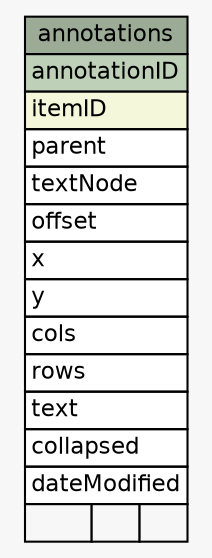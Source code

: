 // dot 2.34.0 on Linux 3.11.6-1-ARCH
// SchemaSpy rev 590
digraph "annotations" {
  graph [
    rankdir="RL"
    bgcolor="#f7f7f7"
    nodesep="0.18"
    ranksep="0.46"
    fontname="Helvetica"
    fontsize="11"
  ];
  node [
    fontname="Helvetica"
    fontsize="11"
    shape="plaintext"
  ];
  edge [
    arrowsize="0.8"
  ];
  "annotations" [
    label=<
    <TABLE BORDER="0" CELLBORDER="1" CELLSPACING="0" BGCOLOR="#ffffff">
      <TR><TD COLSPAN="3" BGCOLOR="#9bab96" ALIGN="CENTER">annotations</TD></TR>
      <TR><TD PORT="annotationID" COLSPAN="3" BGCOLOR="#bed1b8" ALIGN="LEFT">annotationID</TD></TR>
      <TR><TD PORT="itemID" COLSPAN="3" BGCOLOR="#f4f7da" ALIGN="LEFT">itemID</TD></TR>
      <TR><TD PORT="parent" COLSPAN="3" ALIGN="LEFT">parent</TD></TR>
      <TR><TD PORT="textNode" COLSPAN="3" ALIGN="LEFT">textNode</TD></TR>
      <TR><TD PORT="offset" COLSPAN="3" ALIGN="LEFT">offset</TD></TR>
      <TR><TD PORT="x" COLSPAN="3" ALIGN="LEFT">x</TD></TR>
      <TR><TD PORT="y" COLSPAN="3" ALIGN="LEFT">y</TD></TR>
      <TR><TD PORT="cols" COLSPAN="3" ALIGN="LEFT">cols</TD></TR>
      <TR><TD PORT="rows" COLSPAN="3" ALIGN="LEFT">rows</TD></TR>
      <TR><TD PORT="text" COLSPAN="3" ALIGN="LEFT">text</TD></TR>
      <TR><TD PORT="collapsed" COLSPAN="3" ALIGN="LEFT">collapsed</TD></TR>
      <TR><TD PORT="dateModified" COLSPAN="3" ALIGN="LEFT">dateModified</TD></TR>
      <TR><TD ALIGN="LEFT" BGCOLOR="#f7f7f7">  </TD><TD ALIGN="RIGHT" BGCOLOR="#f7f7f7">  </TD><TD ALIGN="RIGHT" BGCOLOR="#f7f7f7">  </TD></TR>
    </TABLE>>
    URL="tables/annotations.html"
    tooltip="annotations"
  ];
}
